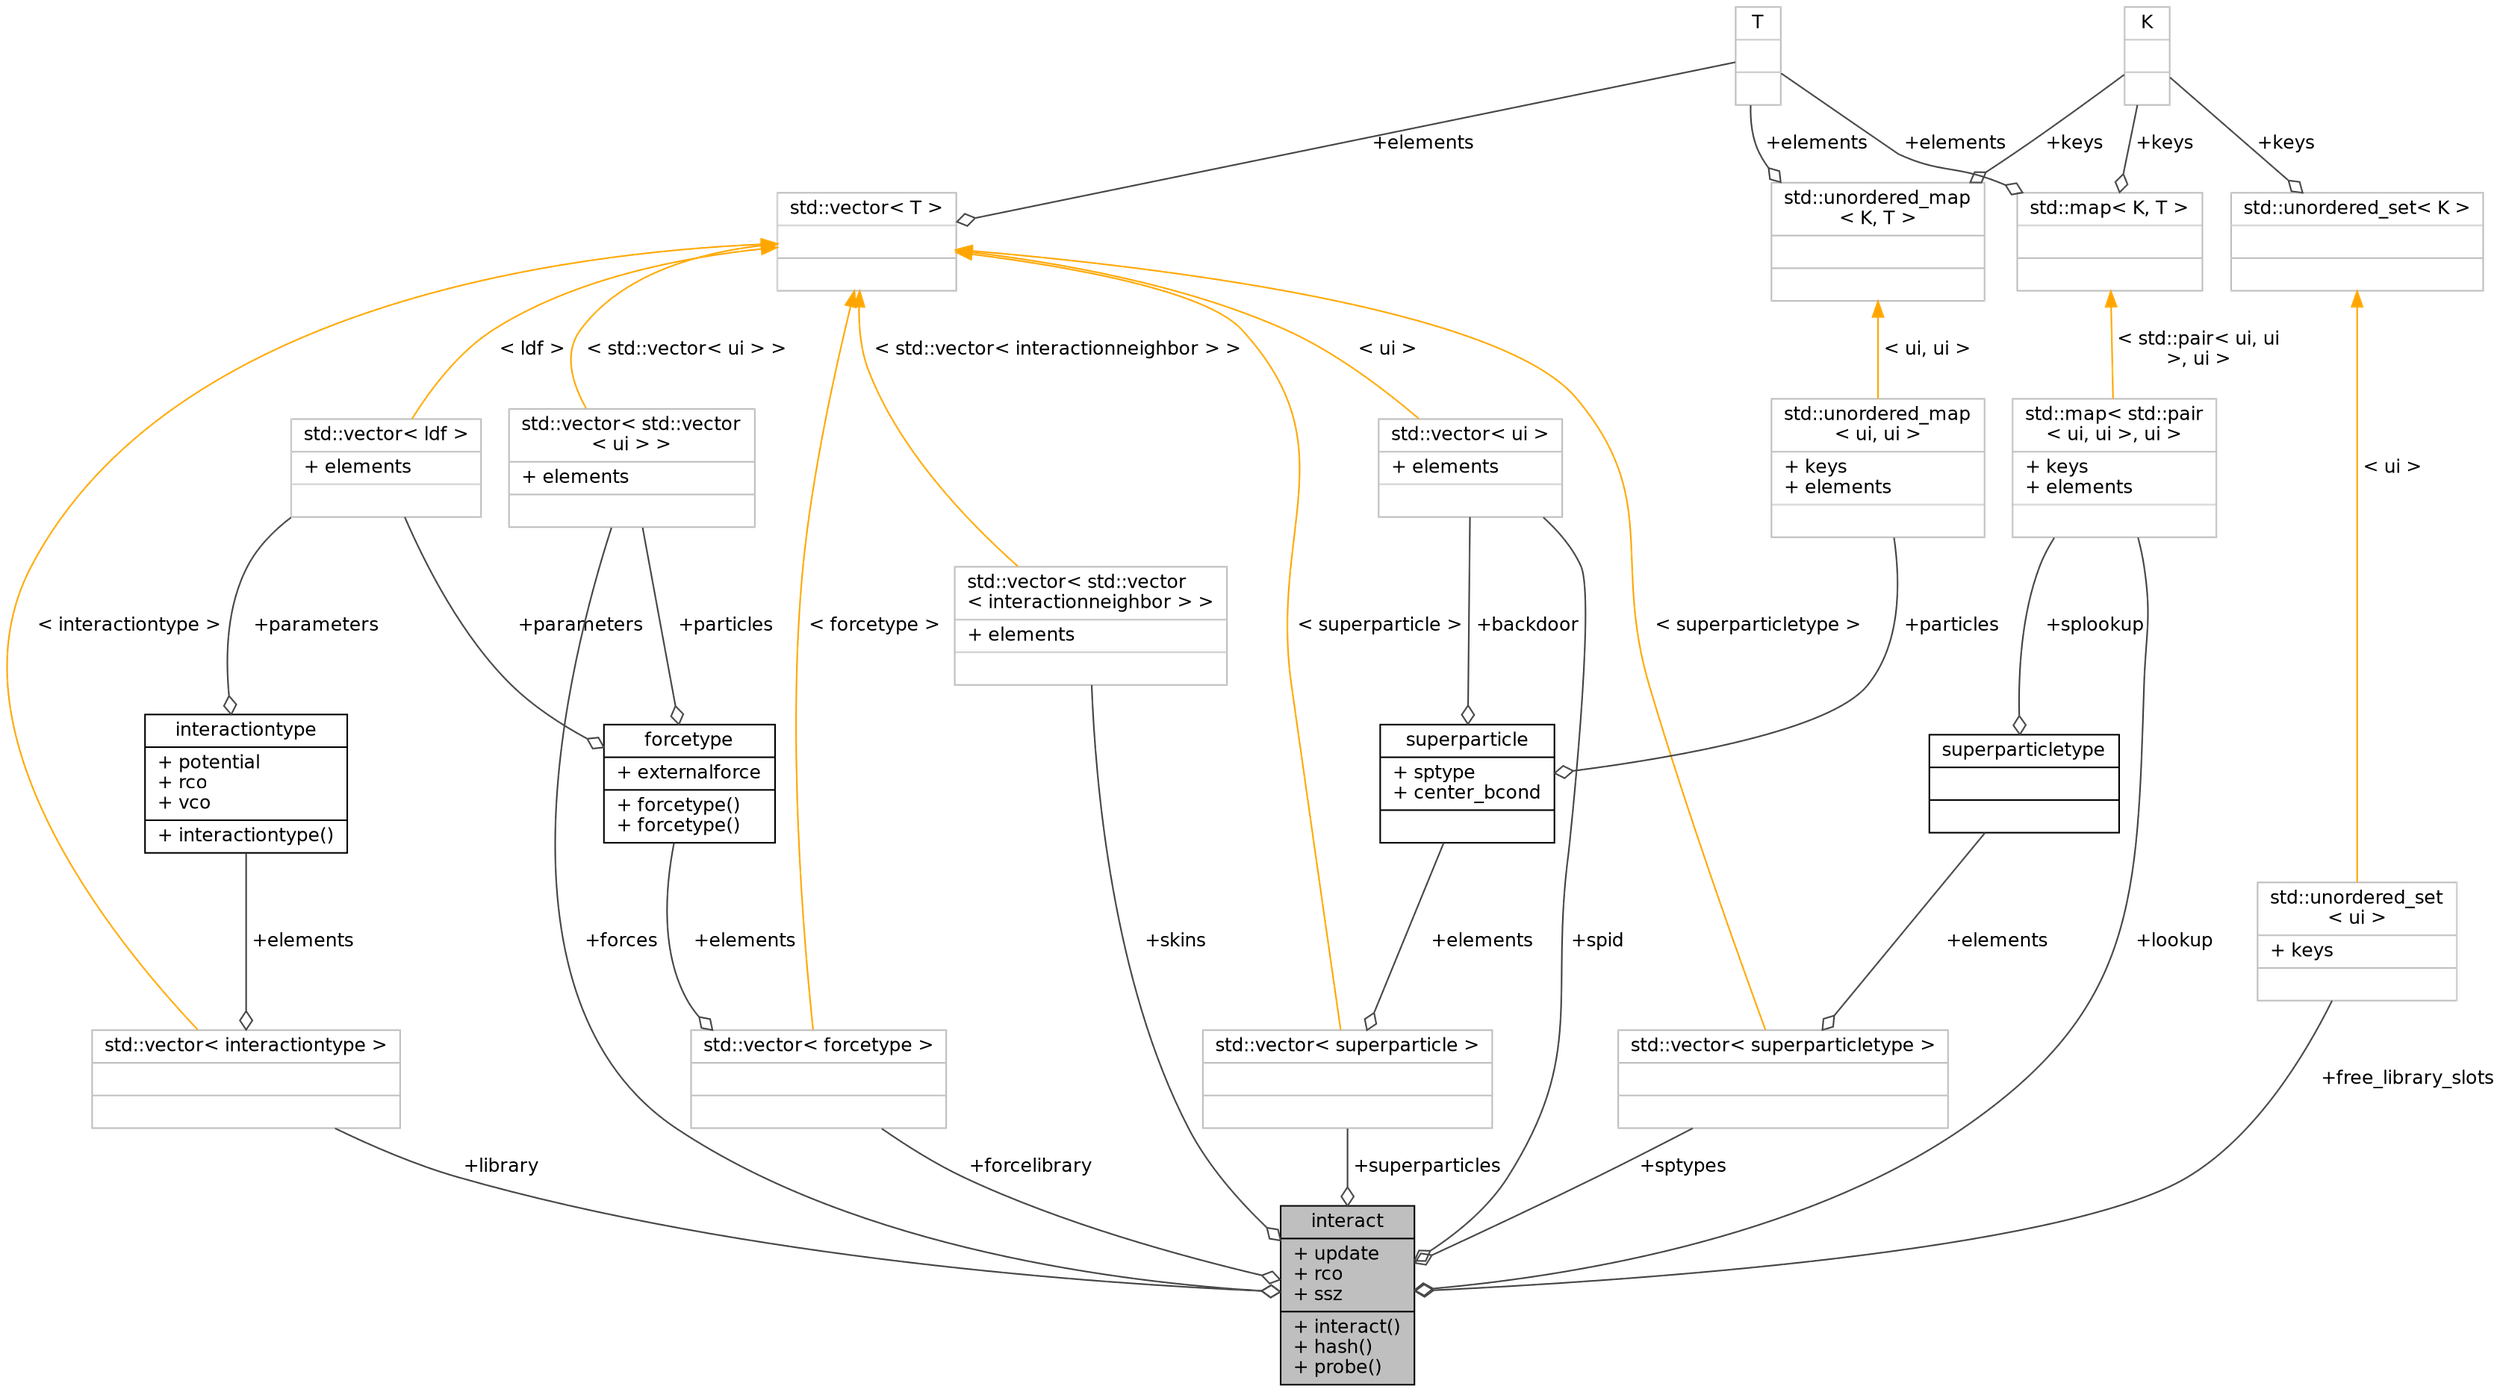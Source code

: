 digraph "interact"
{
 // INTERACTIVE_SVG=YES
 // LATEX_PDF_SIZE
  bgcolor="transparent";
  edge [fontname="Helvetica",fontsize="12",labelfontname="Helvetica",labelfontsize="12"];
  node [fontname="Helvetica",fontsize="12",shape=record];
  Node1 [label="{interact\n|+ update\l+ rco\l+ ssz\l|+ interact()\l+ hash()\l+ probe()\l}",height=0.2,width=0.4,color="black", fillcolor="grey75", style="filled", fontcolor="black",tooltip="This structure stores all interactions and their types."];
  Node2 -> Node1 [color="grey25",fontsize="12",style="solid",label=" +forcelibrary" ,arrowhead="odiamond",fontname="Helvetica"];
  Node2 [label="{std::vector\< forcetype \>\n||}",height=0.2,width=0.4,color="grey75",tooltip=" "];
  Node3 -> Node2 [color="grey25",fontsize="12",style="solid",label=" +elements" ,arrowhead="odiamond",fontname="Helvetica"];
  Node3 [label="{forcetype\n|+ externalforce\l|+ forcetype()\l+ forcetype()\l}",height=0.2,width=0.4,color="black",URL="$structforcetype.html",tooltip="This structure saves the external force functions and calculates them."];
  Node4 -> Node3 [color="grey25",fontsize="12",style="solid",label=" +parameters" ,arrowhead="odiamond",fontname="Helvetica"];
  Node4 [label="{std::vector\< ldf \>\n|+ elements\l|}",height=0.2,width=0.4,color="grey75",tooltip=" "];
  Node5 -> Node4 [dir="back",color="orange",fontsize="12",style="solid",label=" \< ldf \>" ,fontname="Helvetica"];
  Node5 [label="{std::vector\< T \>\n||}",height=0.2,width=0.4,color="grey75",tooltip="STL class."];
  Node6 -> Node5 [color="grey25",fontsize="12",style="solid",label=" +elements" ,arrowhead="odiamond",fontname="Helvetica"];
  Node6 [label="{T\n||}",height=0.2,width=0.4,color="grey75",tooltip=" "];
  Node7 -> Node3 [color="grey25",fontsize="12",style="solid",label=" +particles" ,arrowhead="odiamond",fontname="Helvetica"];
  Node7 [label="{std::vector\< std::vector\l\< ui \> \>\n|+ elements\l|}",height=0.2,width=0.4,color="grey75",tooltip=" "];
  Node5 -> Node7 [dir="back",color="orange",fontsize="12",style="solid",label=" \< std::vector\< ui \> \>" ,fontname="Helvetica"];
  Node5 -> Node2 [dir="back",color="orange",fontsize="12",style="solid",label=" \< forcetype \>" ,fontname="Helvetica"];
  Node8 -> Node1 [color="grey25",fontsize="12",style="solid",label=" +skins" ,arrowhead="odiamond",fontname="Helvetica"];
  Node8 [label="{std::vector\< std::vector\l\< interactionneighbor \> \>\n|+ elements\l|}",height=0.2,width=0.4,color="grey75",tooltip=" "];
  Node5 -> Node8 [dir="back",color="orange",fontsize="12",style="solid",label=" \< std::vector\< interactionneighbor \> \>" ,fontname="Helvetica"];
  Node9 -> Node1 [color="grey25",fontsize="12",style="solid",label=" +superparticles" ,arrowhead="odiamond",fontname="Helvetica"];
  Node9 [label="{std::vector\< superparticle \>\n||}",height=0.2,width=0.4,color="grey75",tooltip=" "];
  Node10 -> Node9 [color="grey25",fontsize="12",style="solid",label=" +elements" ,arrowhead="odiamond",fontname="Helvetica"];
  Node10 [label="{superparticle\n|+ sptype\l+ center_bcond\l|}",height=0.2,width=0.4,color="black",URL="$structsuperparticle.html",tooltip="This structure introduces \"super_particles\" i.e. particles that consist of (sub_)particles."];
  Node11 -> Node10 [color="grey25",fontsize="12",style="solid",label=" +backdoor" ,arrowhead="odiamond",fontname="Helvetica"];
  Node11 [label="{std::vector\< ui \>\n|+ elements\l|}",height=0.2,width=0.4,color="grey75",tooltip=" "];
  Node5 -> Node11 [dir="back",color="orange",fontsize="12",style="solid",label=" \< ui \>" ,fontname="Helvetica"];
  Node12 -> Node10 [color="grey25",fontsize="12",style="solid",label=" +particles" ,arrowhead="odiamond",fontname="Helvetica"];
  Node12 [label="{std::unordered_map\l\< ui, ui \>\n|+ keys\l+ elements\l|}",height=0.2,width=0.4,color="grey75",tooltip=" "];
  Node13 -> Node12 [dir="back",color="orange",fontsize="12",style="solid",label=" \< ui, ui \>" ,fontname="Helvetica"];
  Node13 [label="{std::unordered_map\l\< K, T \>\n||}",height=0.2,width=0.4,color="grey75",tooltip="STL class."];
  Node14 -> Node13 [color="grey25",fontsize="12",style="solid",label=" +keys" ,arrowhead="odiamond",fontname="Helvetica"];
  Node14 [label="{K\n||}",height=0.2,width=0.4,color="grey75",tooltip=" "];
  Node6 -> Node13 [color="grey25",fontsize="12",style="solid",label=" +elements" ,arrowhead="odiamond",fontname="Helvetica"];
  Node5 -> Node9 [dir="back",color="orange",fontsize="12",style="solid",label=" \< superparticle \>" ,fontname="Helvetica"];
  Node11 -> Node1 [color="grey25",fontsize="12",style="solid",label=" +spid" ,arrowhead="odiamond",fontname="Helvetica"];
  Node15 -> Node1 [color="grey25",fontsize="12",style="solid",label=" +free_library_slots" ,arrowhead="odiamond",fontname="Helvetica"];
  Node15 [label="{std::unordered_set\l\< ui \>\n|+ keys\l|}",height=0.2,width=0.4,color="grey75",tooltip=" "];
  Node16 -> Node15 [dir="back",color="orange",fontsize="12",style="solid",label=" \< ui \>" ,fontname="Helvetica"];
  Node16 [label="{std::unordered_set\< K \>\n||}",height=0.2,width=0.4,color="grey75",tooltip="STL class."];
  Node14 -> Node16 [color="grey25",fontsize="12",style="solid",label=" +keys" ,arrowhead="odiamond",fontname="Helvetica"];
  Node17 -> Node1 [color="grey25",fontsize="12",style="solid",label=" +sptypes" ,arrowhead="odiamond",fontname="Helvetica"];
  Node17 [label="{std::vector\< superparticletype \>\n||}",height=0.2,width=0.4,color="grey75",tooltip=" "];
  Node18 -> Node17 [color="grey25",fontsize="12",style="solid",label=" +elements" ,arrowhead="odiamond",fontname="Helvetica"];
  Node18 [label="{superparticletype\n||}",height=0.2,width=0.4,color="black",URL="$structsuperparticletype.html",tooltip="This structure caries a lookup device for a specific super particle type."];
  Node19 -> Node18 [color="grey25",fontsize="12",style="solid",label=" +splookup" ,arrowhead="odiamond",fontname="Helvetica"];
  Node19 [label="{std::map\< std::pair\l\< ui, ui \>, ui \>\n|+ keys\l+ elements\l|}",height=0.2,width=0.4,color="grey75",tooltip=" "];
  Node20 -> Node19 [dir="back",color="orange",fontsize="12",style="solid",label=" \< std::pair\< ui, ui\l \>, ui \>" ,fontname="Helvetica"];
  Node20 [label="{std::map\< K, T \>\n||}",height=0.2,width=0.4,color="grey75",tooltip="STL class."];
  Node14 -> Node20 [color="grey25",fontsize="12",style="solid",label=" +keys" ,arrowhead="odiamond",fontname="Helvetica"];
  Node6 -> Node20 [color="grey25",fontsize="12",style="solid",label=" +elements" ,arrowhead="odiamond",fontname="Helvetica"];
  Node5 -> Node17 [dir="back",color="orange",fontsize="12",style="solid",label=" \< superparticletype \>" ,fontname="Helvetica"];
  Node21 -> Node1 [color="grey25",fontsize="12",style="solid",label=" +library" ,arrowhead="odiamond",fontname="Helvetica"];
  Node21 [label="{std::vector\< interactiontype \>\n||}",height=0.2,width=0.4,color="grey75",tooltip=" "];
  Node22 -> Node21 [color="grey25",fontsize="12",style="solid",label=" +elements" ,arrowhead="odiamond",fontname="Helvetica"];
  Node22 [label="{interactiontype\n|+ potential\l+ rco\l+ vco\l|+ interactiontype()\l}",height=0.2,width=0.4,color="black",URL="$structinteractiontype.html",tooltip="This structure saves the particle type interactions and calculates the the potentials."];
  Node4 -> Node22 [color="grey25",fontsize="12",style="solid",label=" +parameters" ,arrowhead="odiamond",fontname="Helvetica"];
  Node5 -> Node21 [dir="back",color="orange",fontsize="12",style="solid",label=" \< interactiontype \>" ,fontname="Helvetica"];
  Node19 -> Node1 [color="grey25",fontsize="12",style="solid",label=" +lookup" ,arrowhead="odiamond",fontname="Helvetica"];
  Node7 -> Node1 [color="grey25",fontsize="12",style="solid",label=" +forces" ,arrowhead="odiamond",fontname="Helvetica"];
}
